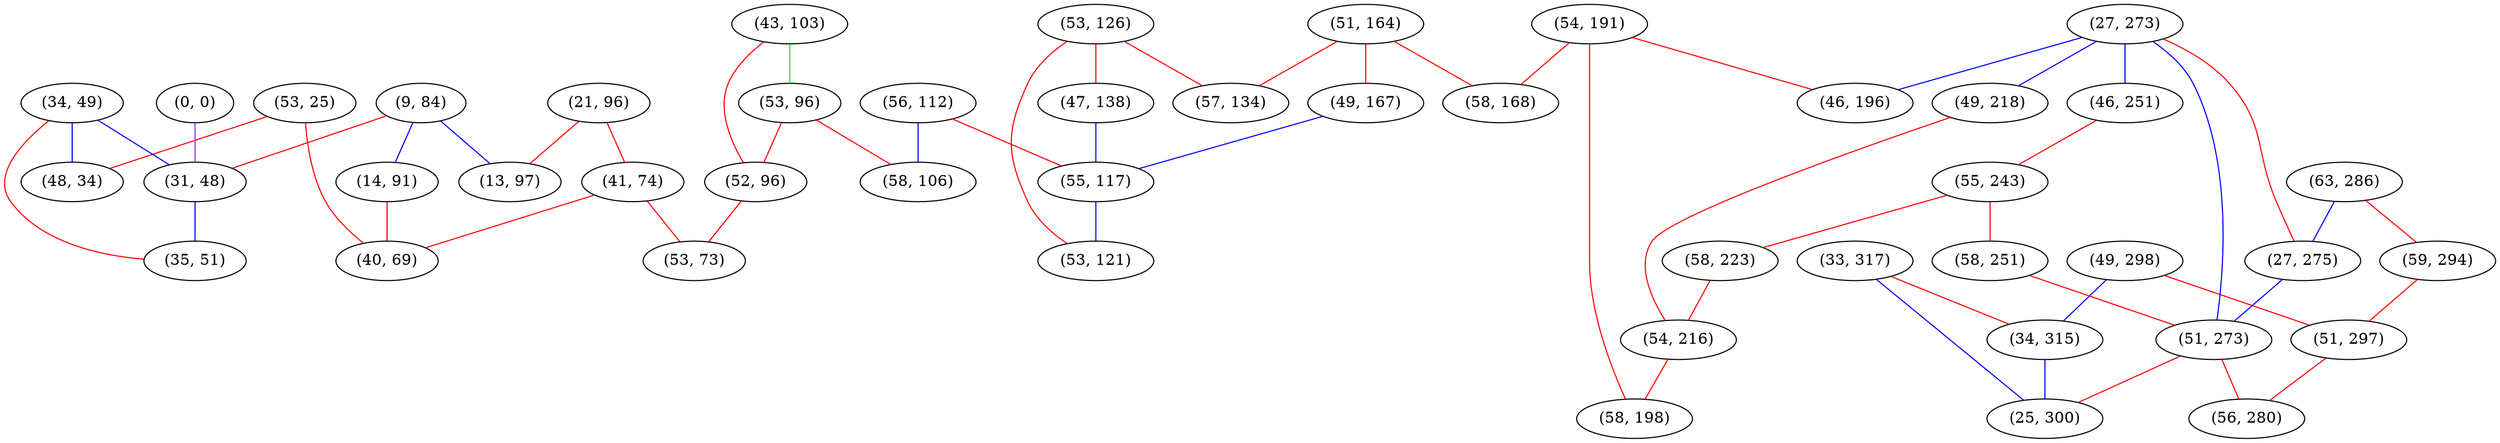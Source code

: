 graph "" {
"(53, 25)";
"(56, 112)";
"(9, 84)";
"(49, 298)";
"(51, 164)";
"(53, 126)";
"(27, 273)";
"(47, 138)";
"(33, 317)";
"(54, 191)";
"(34, 49)";
"(46, 251)";
"(43, 103)";
"(53, 96)";
"(21, 96)";
"(58, 168)";
"(49, 167)";
"(41, 74)";
"(55, 117)";
"(63, 286)";
"(13, 97)";
"(0, 0)";
"(55, 243)";
"(57, 134)";
"(31, 48)";
"(48, 34)";
"(59, 294)";
"(27, 275)";
"(58, 223)";
"(49, 218)";
"(53, 121)";
"(54, 216)";
"(51, 297)";
"(58, 251)";
"(46, 196)";
"(51, 273)";
"(34, 315)";
"(25, 300)";
"(52, 96)";
"(14, 91)";
"(53, 73)";
"(56, 280)";
"(58, 106)";
"(58, 198)";
"(40, 69)";
"(35, 51)";
"(53, 25)" -- "(40, 69)"  [color=red, key=0, weight=1];
"(53, 25)" -- "(48, 34)"  [color=red, key=0, weight=1];
"(56, 112)" -- "(55, 117)"  [color=red, key=0, weight=1];
"(56, 112)" -- "(58, 106)"  [color=blue, key=0, weight=3];
"(9, 84)" -- "(14, 91)"  [color=blue, key=0, weight=3];
"(9, 84)" -- "(13, 97)"  [color=blue, key=0, weight=3];
"(9, 84)" -- "(31, 48)"  [color=red, key=0, weight=1];
"(49, 298)" -- "(51, 297)"  [color=red, key=0, weight=1];
"(49, 298)" -- "(34, 315)"  [color=blue, key=0, weight=3];
"(51, 164)" -- "(58, 168)"  [color=red, key=0, weight=1];
"(51, 164)" -- "(57, 134)"  [color=red, key=0, weight=1];
"(51, 164)" -- "(49, 167)"  [color=red, key=0, weight=1];
"(53, 126)" -- "(53, 121)"  [color=red, key=0, weight=1];
"(53, 126)" -- "(57, 134)"  [color=red, key=0, weight=1];
"(53, 126)" -- "(47, 138)"  [color=red, key=0, weight=1];
"(27, 273)" -- "(46, 251)"  [color=blue, key=0, weight=3];
"(27, 273)" -- "(46, 196)"  [color=blue, key=0, weight=3];
"(27, 273)" -- "(51, 273)"  [color=blue, key=0, weight=3];
"(27, 273)" -- "(27, 275)"  [color=red, key=0, weight=1];
"(27, 273)" -- "(49, 218)"  [color=blue, key=0, weight=3];
"(47, 138)" -- "(55, 117)"  [color=blue, key=0, weight=3];
"(33, 317)" -- "(34, 315)"  [color=red, key=0, weight=1];
"(33, 317)" -- "(25, 300)"  [color=blue, key=0, weight=3];
"(54, 191)" -- "(46, 196)"  [color=red, key=0, weight=1];
"(54, 191)" -- "(58, 198)"  [color=red, key=0, weight=1];
"(54, 191)" -- "(58, 168)"  [color=red, key=0, weight=1];
"(34, 49)" -- "(31, 48)"  [color=blue, key=0, weight=3];
"(34, 49)" -- "(35, 51)"  [color=red, key=0, weight=1];
"(34, 49)" -- "(48, 34)"  [color=blue, key=0, weight=3];
"(46, 251)" -- "(55, 243)"  [color=red, key=0, weight=1];
"(43, 103)" -- "(53, 96)"  [color=green, key=0, weight=2];
"(43, 103)" -- "(52, 96)"  [color=red, key=0, weight=1];
"(53, 96)" -- "(58, 106)"  [color=red, key=0, weight=1];
"(53, 96)" -- "(52, 96)"  [color=red, key=0, weight=1];
"(21, 96)" -- "(41, 74)"  [color=red, key=0, weight=1];
"(21, 96)" -- "(13, 97)"  [color=red, key=0, weight=1];
"(49, 167)" -- "(55, 117)"  [color=blue, key=0, weight=3];
"(41, 74)" -- "(53, 73)"  [color=red, key=0, weight=1];
"(41, 74)" -- "(40, 69)"  [color=red, key=0, weight=1];
"(55, 117)" -- "(53, 121)"  [color=blue, key=0, weight=3];
"(63, 286)" -- "(27, 275)"  [color=blue, key=0, weight=3];
"(63, 286)" -- "(59, 294)"  [color=red, key=0, weight=1];
"(0, 0)" -- "(31, 48)"  [color=purple, key=0, weight=4];
"(55, 243)" -- "(58, 223)"  [color=red, key=0, weight=1];
"(55, 243)" -- "(58, 251)"  [color=red, key=0, weight=1];
"(31, 48)" -- "(35, 51)"  [color=blue, key=0, weight=3];
"(59, 294)" -- "(51, 297)"  [color=red, key=0, weight=1];
"(27, 275)" -- "(51, 273)"  [color=blue, key=0, weight=3];
"(58, 223)" -- "(54, 216)"  [color=red, key=0, weight=1];
"(49, 218)" -- "(54, 216)"  [color=red, key=0, weight=1];
"(54, 216)" -- "(58, 198)"  [color=red, key=0, weight=1];
"(51, 297)" -- "(56, 280)"  [color=red, key=0, weight=1];
"(58, 251)" -- "(51, 273)"  [color=red, key=0, weight=1];
"(51, 273)" -- "(56, 280)"  [color=red, key=0, weight=1];
"(51, 273)" -- "(25, 300)"  [color=red, key=0, weight=1];
"(34, 315)" -- "(25, 300)"  [color=blue, key=0, weight=3];
"(52, 96)" -- "(53, 73)"  [color=red, key=0, weight=1];
"(14, 91)" -- "(40, 69)"  [color=red, key=0, weight=1];
}
